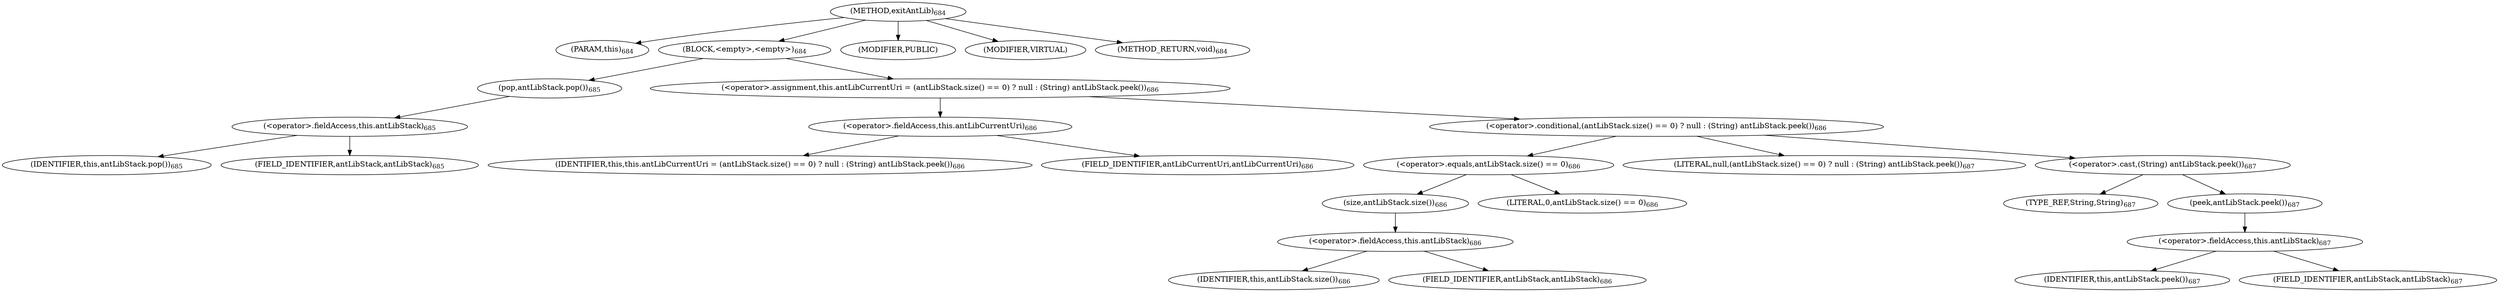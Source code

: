 digraph "exitAntLib" {  
"1410" [label = <(METHOD,exitAntLib)<SUB>684</SUB>> ]
"1411" [label = <(PARAM,this)<SUB>684</SUB>> ]
"1412" [label = <(BLOCK,&lt;empty&gt;,&lt;empty&gt;)<SUB>684</SUB>> ]
"1413" [label = <(pop,antLibStack.pop())<SUB>685</SUB>> ]
"1414" [label = <(&lt;operator&gt;.fieldAccess,this.antLibStack)<SUB>685</SUB>> ]
"1415" [label = <(IDENTIFIER,this,antLibStack.pop())<SUB>685</SUB>> ]
"1416" [label = <(FIELD_IDENTIFIER,antLibStack,antLibStack)<SUB>685</SUB>> ]
"1417" [label = <(&lt;operator&gt;.assignment,this.antLibCurrentUri = (antLibStack.size() == 0) ? null : (String) antLibStack.peek())<SUB>686</SUB>> ]
"1418" [label = <(&lt;operator&gt;.fieldAccess,this.antLibCurrentUri)<SUB>686</SUB>> ]
"1419" [label = <(IDENTIFIER,this,this.antLibCurrentUri = (antLibStack.size() == 0) ? null : (String) antLibStack.peek())<SUB>686</SUB>> ]
"1420" [label = <(FIELD_IDENTIFIER,antLibCurrentUri,antLibCurrentUri)<SUB>686</SUB>> ]
"1421" [label = <(&lt;operator&gt;.conditional,(antLibStack.size() == 0) ? null : (String) antLibStack.peek())<SUB>686</SUB>> ]
"1422" [label = <(&lt;operator&gt;.equals,antLibStack.size() == 0)<SUB>686</SUB>> ]
"1423" [label = <(size,antLibStack.size())<SUB>686</SUB>> ]
"1424" [label = <(&lt;operator&gt;.fieldAccess,this.antLibStack)<SUB>686</SUB>> ]
"1425" [label = <(IDENTIFIER,this,antLibStack.size())<SUB>686</SUB>> ]
"1426" [label = <(FIELD_IDENTIFIER,antLibStack,antLibStack)<SUB>686</SUB>> ]
"1427" [label = <(LITERAL,0,antLibStack.size() == 0)<SUB>686</SUB>> ]
"1428" [label = <(LITERAL,null,(antLibStack.size() == 0) ? null : (String) antLibStack.peek())<SUB>687</SUB>> ]
"1429" [label = <(&lt;operator&gt;.cast,(String) antLibStack.peek())<SUB>687</SUB>> ]
"1430" [label = <(TYPE_REF,String,String)<SUB>687</SUB>> ]
"1431" [label = <(peek,antLibStack.peek())<SUB>687</SUB>> ]
"1432" [label = <(&lt;operator&gt;.fieldAccess,this.antLibStack)<SUB>687</SUB>> ]
"1433" [label = <(IDENTIFIER,this,antLibStack.peek())<SUB>687</SUB>> ]
"1434" [label = <(FIELD_IDENTIFIER,antLibStack,antLibStack)<SUB>687</SUB>> ]
"1435" [label = <(MODIFIER,PUBLIC)> ]
"1436" [label = <(MODIFIER,VIRTUAL)> ]
"1437" [label = <(METHOD_RETURN,void)<SUB>684</SUB>> ]
  "1410" -> "1411" 
  "1410" -> "1412" 
  "1410" -> "1435" 
  "1410" -> "1436" 
  "1410" -> "1437" 
  "1412" -> "1413" 
  "1412" -> "1417" 
  "1413" -> "1414" 
  "1414" -> "1415" 
  "1414" -> "1416" 
  "1417" -> "1418" 
  "1417" -> "1421" 
  "1418" -> "1419" 
  "1418" -> "1420" 
  "1421" -> "1422" 
  "1421" -> "1428" 
  "1421" -> "1429" 
  "1422" -> "1423" 
  "1422" -> "1427" 
  "1423" -> "1424" 
  "1424" -> "1425" 
  "1424" -> "1426" 
  "1429" -> "1430" 
  "1429" -> "1431" 
  "1431" -> "1432" 
  "1432" -> "1433" 
  "1432" -> "1434" 
}
